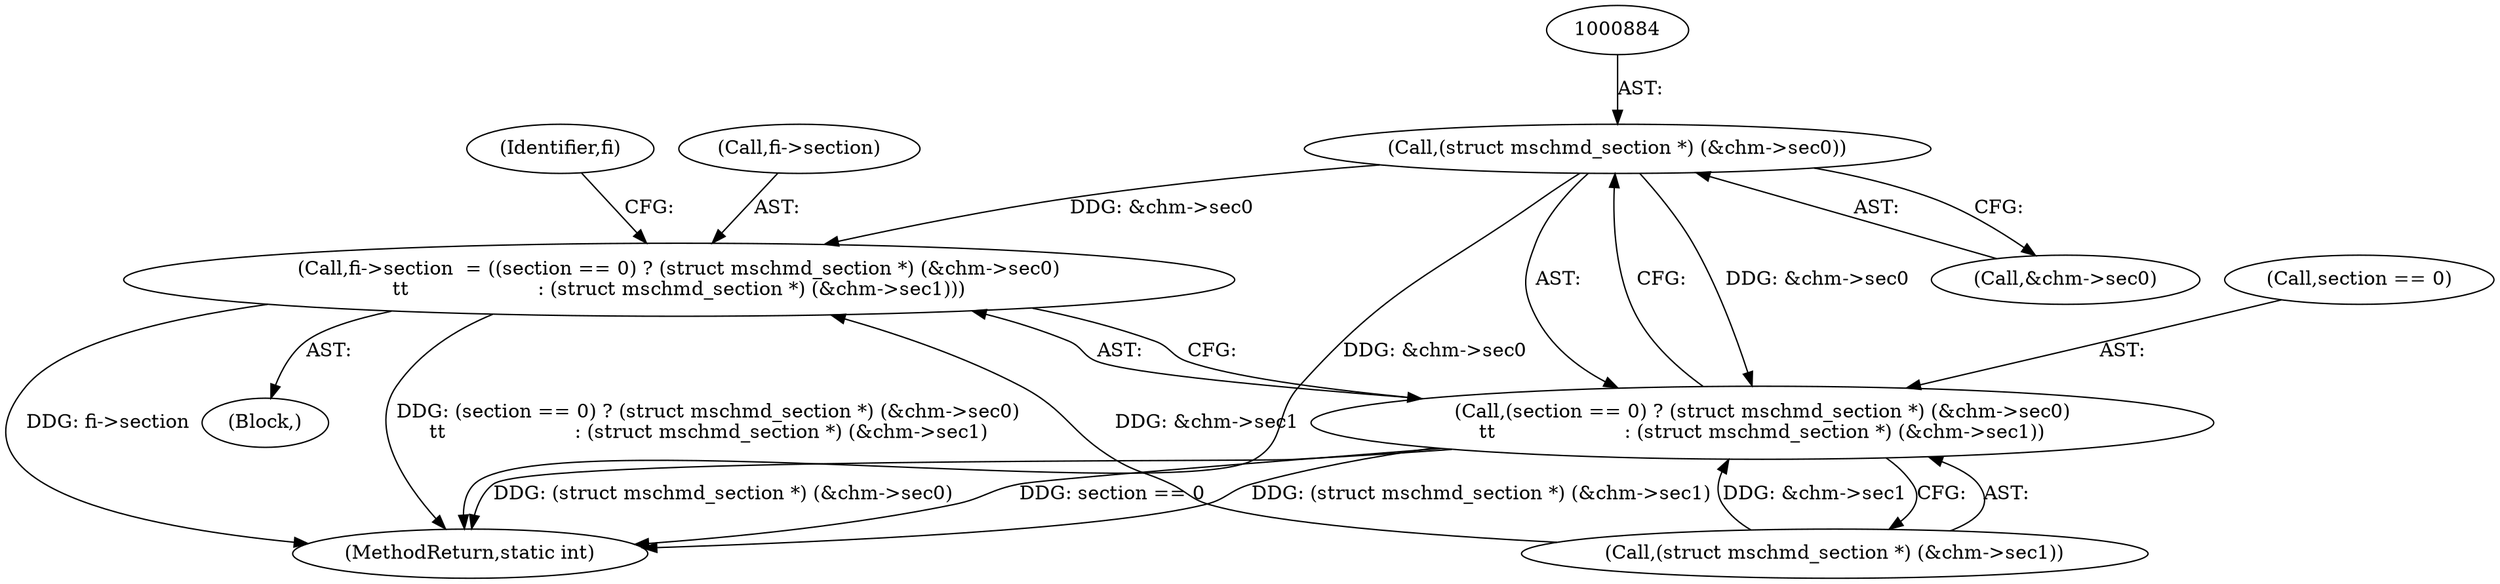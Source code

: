 digraph "0_libmspack_8759da8db6ec9e866cb8eb143313f397f925bb4f@pointer" {
"1000883" [label="(Call,(struct mschmd_section *) (&chm->sec0))"];
"1000875" [label="(Call,fi->section  = ((section == 0) ? (struct mschmd_section *) (&chm->sec0)\n\t\t                     : (struct mschmd_section *) (&chm->sec1)))"];
"1000879" [label="(Call,(section == 0) ? (struct mschmd_section *) (&chm->sec0)\n\t\t                     : (struct mschmd_section *) (&chm->sec1))"];
"1000897" [label="(Identifier,fi)"];
"1000889" [label="(Call,(struct mschmd_section *) (&chm->sec1))"];
"1000876" [label="(Call,fi->section)"];
"1001081" [label="(MethodReturn,static int)"];
"1000875" [label="(Call,fi->section  = ((section == 0) ? (struct mschmd_section *) (&chm->sec0)\n\t\t                     : (struct mschmd_section *) (&chm->sec1)))"];
"1000879" [label="(Call,(section == 0) ? (struct mschmd_section *) (&chm->sec0)\n\t\t                     : (struct mschmd_section *) (&chm->sec1))"];
"1000880" [label="(Call,section == 0)"];
"1000770" [label="(Block,)"];
"1000885" [label="(Call,&chm->sec0)"];
"1000883" [label="(Call,(struct mschmd_section *) (&chm->sec0))"];
"1000883" -> "1000879"  [label="AST: "];
"1000883" -> "1000885"  [label="CFG: "];
"1000884" -> "1000883"  [label="AST: "];
"1000885" -> "1000883"  [label="AST: "];
"1000879" -> "1000883"  [label="CFG: "];
"1000883" -> "1001081"  [label="DDG: &chm->sec0"];
"1000883" -> "1000875"  [label="DDG: &chm->sec0"];
"1000883" -> "1000879"  [label="DDG: &chm->sec0"];
"1000875" -> "1000770"  [label="AST: "];
"1000875" -> "1000879"  [label="CFG: "];
"1000876" -> "1000875"  [label="AST: "];
"1000879" -> "1000875"  [label="AST: "];
"1000897" -> "1000875"  [label="CFG: "];
"1000875" -> "1001081"  [label="DDG: (section == 0) ? (struct mschmd_section *) (&chm->sec0)\n\t\t                     : (struct mschmd_section *) (&chm->sec1)"];
"1000875" -> "1001081"  [label="DDG: fi->section"];
"1000889" -> "1000875"  [label="DDG: &chm->sec1"];
"1000879" -> "1000889"  [label="CFG: "];
"1000880" -> "1000879"  [label="AST: "];
"1000889" -> "1000879"  [label="AST: "];
"1000879" -> "1001081"  [label="DDG: (struct mschmd_section *) (&chm->sec0)"];
"1000879" -> "1001081"  [label="DDG: section == 0"];
"1000879" -> "1001081"  [label="DDG: (struct mschmd_section *) (&chm->sec1)"];
"1000889" -> "1000879"  [label="DDG: &chm->sec1"];
}
